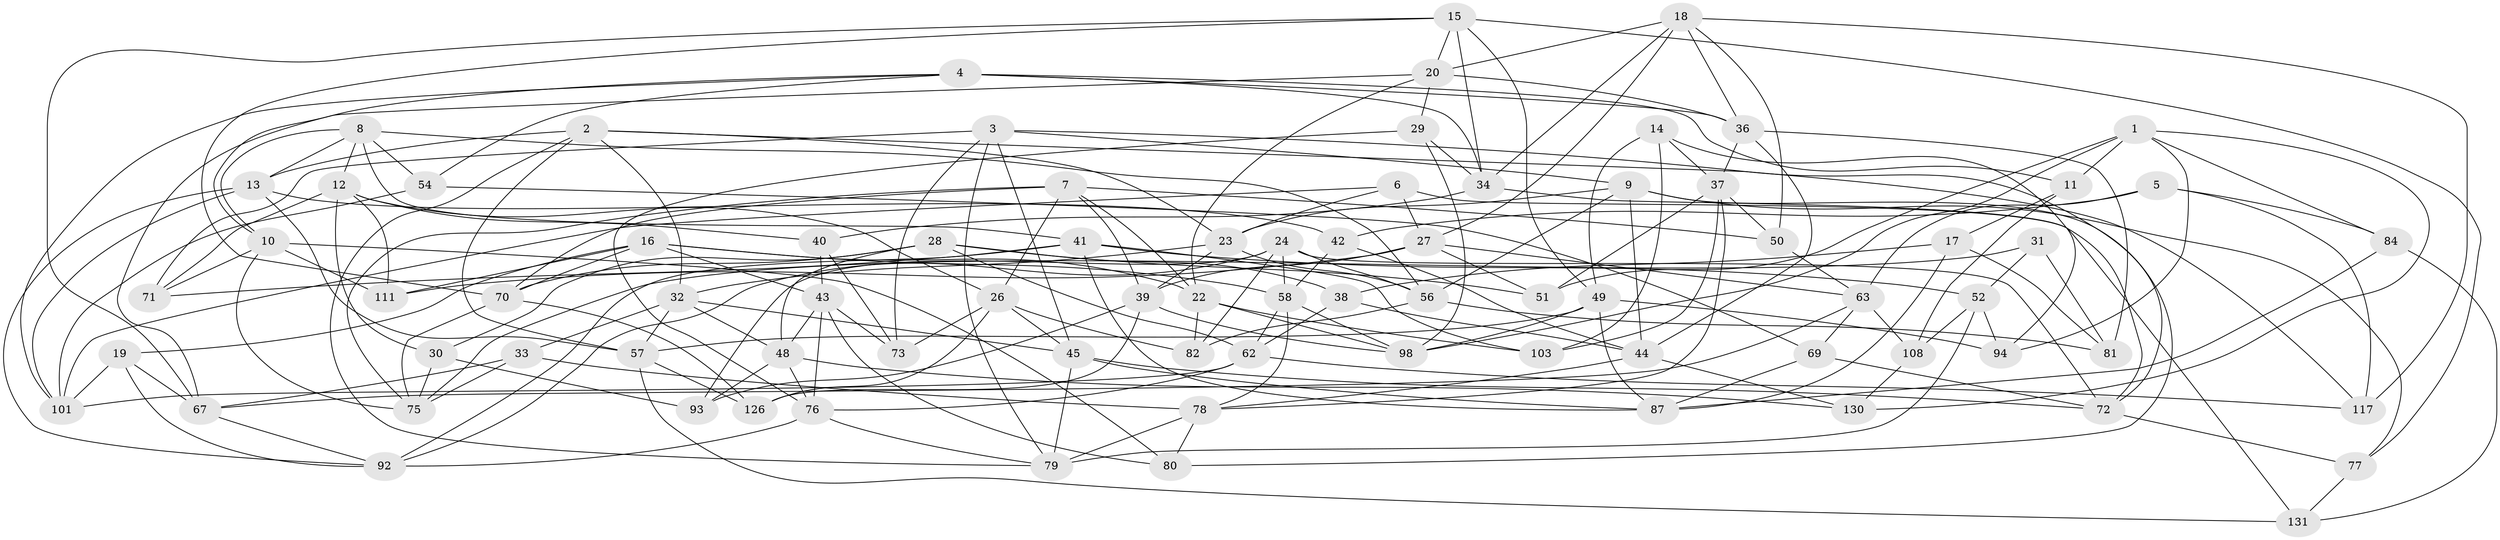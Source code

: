 // Generated by graph-tools (version 1.1) at 2025/24/03/03/25 07:24:31]
// undirected, 81 vertices, 209 edges
graph export_dot {
graph [start="1"]
  node [color=gray90,style=filled];
  1 [super="+21"];
  2 [super="+90"];
  3 [super="+107"];
  4 [super="+91"];
  5;
  6;
  7 [super="+88"];
  8 [super="+68"];
  9 [super="+46"];
  10 [super="+83"];
  11;
  12 [super="+25"];
  13 [super="+60"];
  14;
  15 [super="+113"];
  16 [super="+64"];
  17;
  18 [super="+127"];
  19;
  20 [super="+55"];
  22 [super="+97"];
  23 [super="+53"];
  24 [super="+35"];
  26 [super="+61"];
  27 [super="+120"];
  28 [super="+109"];
  29;
  30;
  31 [super="+47"];
  32 [super="+104"];
  33;
  34 [super="+74"];
  36 [super="+65"];
  37 [super="+125"];
  38;
  39 [super="+123"];
  40;
  41 [super="+85"];
  42;
  43 [super="+66"];
  44 [super="+122"];
  45 [super="+59"];
  48 [super="+124"];
  49 [super="+99"];
  50;
  51;
  52 [super="+100"];
  54;
  56 [super="+110"];
  57 [super="+121"];
  58 [super="+96"];
  62 [super="+89"];
  63 [super="+105"];
  67 [super="+114"];
  69;
  70 [super="+102"];
  71;
  72 [super="+129"];
  73;
  75 [super="+112"];
  76 [super="+106"];
  77;
  78 [super="+86"];
  79 [super="+128"];
  80;
  81 [super="+115"];
  82;
  84;
  87 [super="+118"];
  92 [super="+95"];
  93;
  94;
  98 [super="+116"];
  101 [super="+119"];
  103;
  108;
  111;
  117;
  126;
  130;
  131;
  1 -- 11;
  1 -- 94;
  1 -- 130;
  1 -- 51;
  1 -- 84;
  1 -- 98;
  2 -- 13;
  2 -- 57;
  2 -- 117;
  2 -- 79;
  2 -- 32;
  2 -- 23;
  3 -- 73;
  3 -- 79;
  3 -- 45;
  3 -- 72;
  3 -- 9;
  3 -- 71;
  4 -- 10;
  4 -- 36;
  4 -- 11;
  4 -- 101;
  4 -- 54;
  4 -- 34;
  5 -- 63;
  5 -- 84;
  5 -- 42;
  5 -- 117;
  6 -- 23;
  6 -- 27;
  6 -- 131;
  6 -- 101;
  7 -- 50;
  7 -- 75;
  7 -- 70;
  7 -- 39;
  7 -- 22;
  7 -- 26;
  8 -- 10;
  8 -- 56;
  8 -- 54;
  8 -- 41;
  8 -- 12;
  8 -- 13;
  9 -- 44;
  9 -- 23;
  9 -- 80;
  9 -- 56;
  9 -- 77;
  10 -- 80;
  10 -- 111;
  10 -- 71;
  10 -- 75;
  11 -- 17;
  11 -- 108;
  12 -- 71;
  12 -- 40;
  12 -- 26;
  12 -- 30;
  12 -- 111;
  13 -- 101;
  13 -- 57;
  13 -- 42;
  13 -- 92;
  14 -- 103;
  14 -- 94;
  14 -- 49;
  14 -- 37;
  15 -- 77;
  15 -- 20;
  15 -- 70;
  15 -- 49;
  15 -- 34;
  15 -- 67;
  16 -- 111;
  16 -- 43;
  16 -- 70;
  16 -- 58;
  16 -- 19;
  16 -- 22;
  17 -- 81;
  17 -- 38;
  17 -- 87;
  18 -- 50;
  18 -- 117;
  18 -- 20;
  18 -- 34;
  18 -- 36;
  18 -- 27;
  19 -- 67;
  19 -- 101;
  19 -- 92;
  20 -- 22;
  20 -- 67;
  20 -- 29;
  20 -- 36;
  22 -- 98;
  22 -- 82;
  22 -- 103;
  23 -- 32;
  23 -- 39;
  23 -- 56;
  24 -- 56;
  24 -- 92;
  24 -- 72;
  24 -- 82;
  24 -- 58;
  24 -- 93;
  26 -- 82;
  26 -- 126;
  26 -- 73;
  26 -- 45;
  27 -- 39;
  27 -- 63;
  27 -- 51;
  27 -- 111;
  28 -- 62;
  28 -- 48;
  28 -- 51;
  28 -- 38;
  28 -- 30;
  28 -- 70;
  29 -- 98;
  29 -- 76;
  29 -- 34;
  30 -- 75;
  30 -- 93;
  31 -- 75;
  31 -- 81 [weight=3];
  31 -- 52 [weight=2];
  32 -- 33;
  32 -- 45;
  32 -- 57;
  32 -- 48;
  33 -- 75;
  33 -- 67;
  33 -- 78;
  34 -- 40;
  34 -- 72;
  36 -- 44;
  36 -- 81;
  36 -- 37;
  37 -- 50;
  37 -- 51;
  37 -- 103;
  37 -- 78;
  38 -- 44;
  38 -- 62;
  39 -- 126;
  39 -- 93;
  39 -- 98;
  40 -- 43;
  40 -- 73;
  41 -- 103;
  41 -- 52;
  41 -- 71;
  41 -- 87;
  41 -- 92;
  42 -- 44;
  42 -- 58;
  43 -- 80;
  43 -- 48;
  43 -- 73;
  43 -- 76;
  44 -- 78;
  44 -- 130;
  45 -- 87;
  45 -- 72;
  45 -- 79;
  48 -- 93;
  48 -- 130;
  48 -- 76;
  49 -- 94;
  49 -- 57;
  49 -- 87;
  49 -- 98;
  50 -- 63;
  52 -- 108;
  52 -- 94;
  52 -- 79;
  54 -- 69;
  54 -- 101;
  56 -- 81;
  56 -- 82;
  57 -- 126;
  57 -- 131;
  58 -- 98;
  58 -- 78;
  58 -- 62;
  62 -- 117;
  62 -- 101;
  62 -- 76;
  63 -- 69;
  63 -- 108;
  63 -- 67;
  67 -- 92;
  69 -- 87;
  69 -- 72;
  70 -- 126;
  70 -- 75;
  72 -- 77;
  76 -- 79;
  76 -- 92;
  77 -- 131;
  78 -- 80;
  78 -- 79;
  84 -- 87;
  84 -- 131;
  108 -- 130;
}
